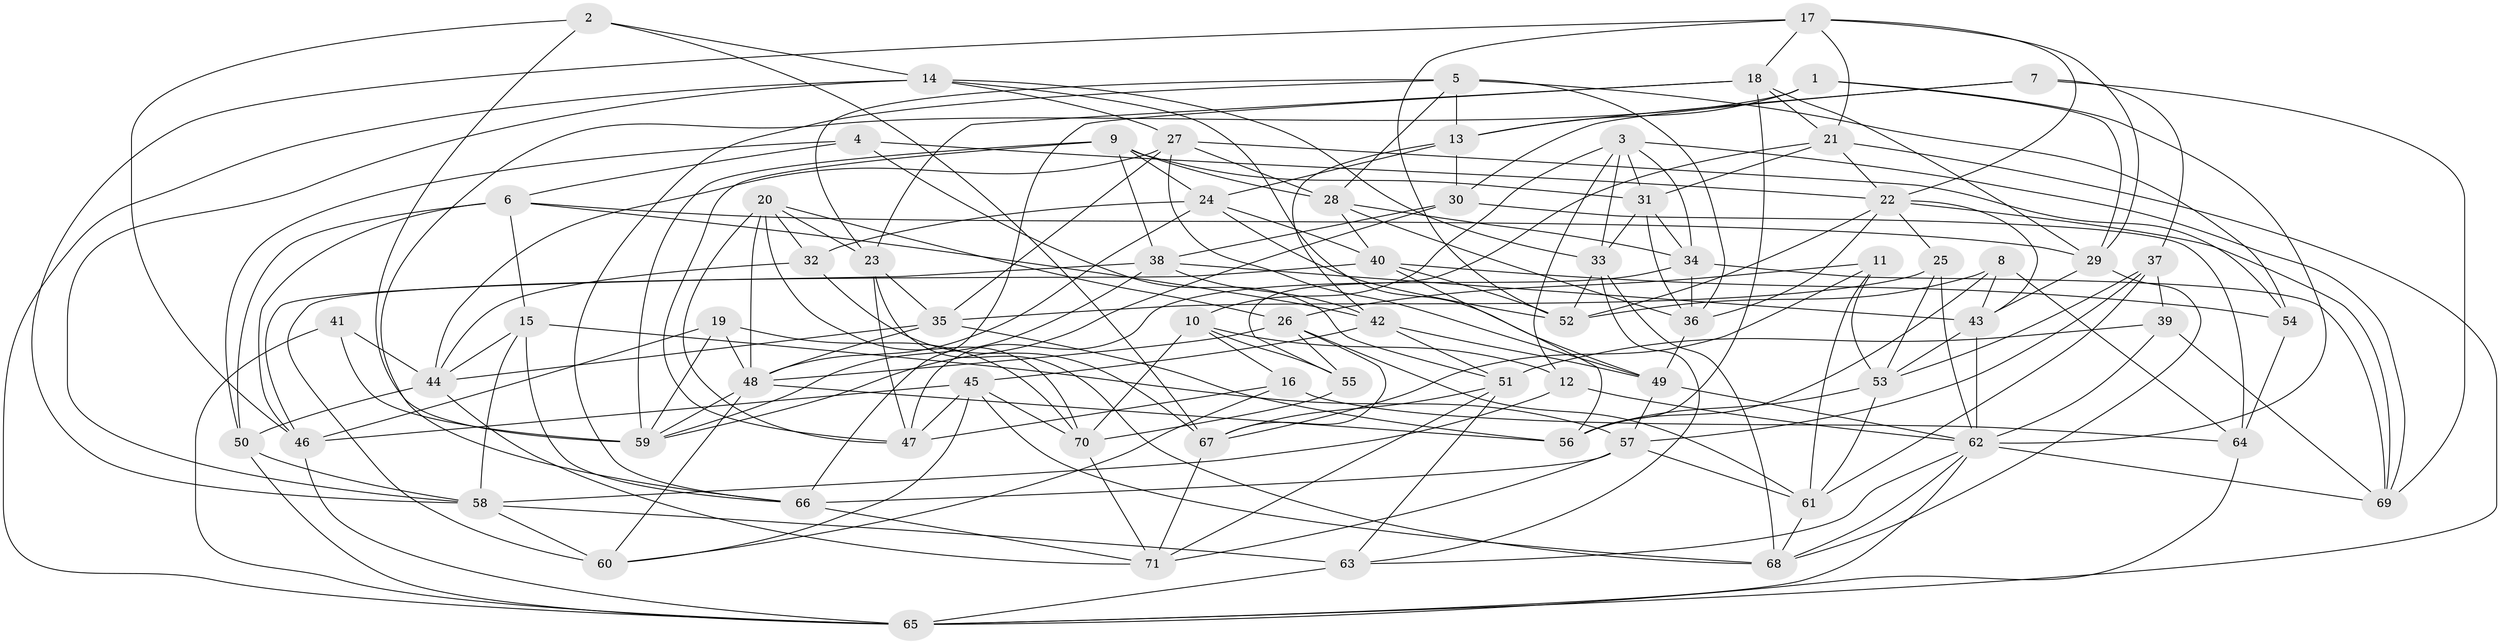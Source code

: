 // original degree distribution, {4: 1.0}
// Generated by graph-tools (version 1.1) at 2025/03/03/09/25 03:03:03]
// undirected, 71 vertices, 200 edges
graph export_dot {
graph [start="1"]
  node [color=gray90,style=filled];
  1;
  2;
  3;
  4;
  5;
  6;
  7;
  8;
  9;
  10;
  11;
  12;
  13;
  14;
  15;
  16;
  17;
  18;
  19;
  20;
  21;
  22;
  23;
  24;
  25;
  26;
  27;
  28;
  29;
  30;
  31;
  32;
  33;
  34;
  35;
  36;
  37;
  38;
  39;
  40;
  41;
  42;
  43;
  44;
  45;
  46;
  47;
  48;
  49;
  50;
  51;
  52;
  53;
  54;
  55;
  56;
  57;
  58;
  59;
  60;
  61;
  62;
  63;
  64;
  65;
  66;
  67;
  68;
  69;
  70;
  71;
  1 -- 13 [weight=1.0];
  1 -- 29 [weight=1.0];
  1 -- 62 [weight=1.0];
  1 -- 66 [weight=1.0];
  2 -- 14 [weight=1.0];
  2 -- 46 [weight=1.0];
  2 -- 59 [weight=1.0];
  2 -- 67 [weight=1.0];
  3 -- 10 [weight=1.0];
  3 -- 12 [weight=1.0];
  3 -- 31 [weight=1.0];
  3 -- 33 [weight=1.0];
  3 -- 34 [weight=1.0];
  3 -- 69 [weight=1.0];
  4 -- 6 [weight=1.0];
  4 -- 22 [weight=1.0];
  4 -- 50 [weight=1.0];
  4 -- 51 [weight=1.0];
  5 -- 13 [weight=1.0];
  5 -- 23 [weight=1.0];
  5 -- 28 [weight=1.0];
  5 -- 36 [weight=1.0];
  5 -- 54 [weight=1.0];
  5 -- 66 [weight=1.0];
  6 -- 15 [weight=1.0];
  6 -- 29 [weight=1.0];
  6 -- 42 [weight=1.0];
  6 -- 46 [weight=1.0];
  6 -- 50 [weight=1.0];
  7 -- 13 [weight=1.0];
  7 -- 30 [weight=2.0];
  7 -- 37 [weight=2.0];
  7 -- 69 [weight=1.0];
  8 -- 43 [weight=1.0];
  8 -- 52 [weight=1.0];
  8 -- 56 [weight=1.0];
  8 -- 64 [weight=1.0];
  9 -- 24 [weight=1.0];
  9 -- 28 [weight=1.0];
  9 -- 31 [weight=1.0];
  9 -- 38 [weight=1.0];
  9 -- 47 [weight=1.0];
  9 -- 59 [weight=1.0];
  10 -- 12 [weight=1.0];
  10 -- 16 [weight=2.0];
  10 -- 55 [weight=1.0];
  10 -- 70 [weight=1.0];
  11 -- 26 [weight=1.0];
  11 -- 53 [weight=1.0];
  11 -- 61 [weight=1.0];
  11 -- 67 [weight=1.0];
  12 -- 58 [weight=1.0];
  12 -- 62 [weight=1.0];
  13 -- 24 [weight=1.0];
  13 -- 30 [weight=1.0];
  13 -- 42 [weight=1.0];
  14 -- 27 [weight=1.0];
  14 -- 33 [weight=1.0];
  14 -- 49 [weight=1.0];
  14 -- 58 [weight=1.0];
  14 -- 65 [weight=1.0];
  15 -- 44 [weight=1.0];
  15 -- 57 [weight=1.0];
  15 -- 58 [weight=2.0];
  15 -- 66 [weight=1.0];
  16 -- 47 [weight=1.0];
  16 -- 60 [weight=1.0];
  16 -- 64 [weight=2.0];
  17 -- 18 [weight=1.0];
  17 -- 21 [weight=1.0];
  17 -- 22 [weight=1.0];
  17 -- 29 [weight=1.0];
  17 -- 52 [weight=1.0];
  17 -- 58 [weight=1.0];
  18 -- 21 [weight=1.0];
  18 -- 23 [weight=1.0];
  18 -- 29 [weight=1.0];
  18 -- 56 [weight=1.0];
  18 -- 66 [weight=1.0];
  19 -- 46 [weight=1.0];
  19 -- 48 [weight=1.0];
  19 -- 59 [weight=1.0];
  19 -- 70 [weight=1.0];
  20 -- 23 [weight=1.0];
  20 -- 26 [weight=1.0];
  20 -- 32 [weight=1.0];
  20 -- 47 [weight=1.0];
  20 -- 48 [weight=1.0];
  20 -- 70 [weight=1.0];
  21 -- 22 [weight=1.0];
  21 -- 31 [weight=1.0];
  21 -- 55 [weight=1.0];
  21 -- 65 [weight=1.0];
  22 -- 25 [weight=1.0];
  22 -- 36 [weight=1.0];
  22 -- 43 [weight=1.0];
  22 -- 52 [weight=1.0];
  22 -- 69 [weight=1.0];
  23 -- 35 [weight=1.0];
  23 -- 47 [weight=1.0];
  23 -- 68 [weight=1.0];
  24 -- 32 [weight=1.0];
  24 -- 40 [weight=1.0];
  24 -- 48 [weight=1.0];
  24 -- 52 [weight=1.0];
  25 -- 35 [weight=1.0];
  25 -- 53 [weight=1.0];
  25 -- 62 [weight=1.0];
  26 -- 48 [weight=1.0];
  26 -- 55 [weight=1.0];
  26 -- 61 [weight=1.0];
  26 -- 67 [weight=1.0];
  27 -- 28 [weight=1.0];
  27 -- 35 [weight=1.0];
  27 -- 44 [weight=1.0];
  27 -- 49 [weight=1.0];
  27 -- 54 [weight=1.0];
  28 -- 34 [weight=1.0];
  28 -- 36 [weight=1.0];
  28 -- 40 [weight=1.0];
  29 -- 43 [weight=1.0];
  29 -- 68 [weight=1.0];
  30 -- 38 [weight=1.0];
  30 -- 59 [weight=1.0];
  30 -- 64 [weight=1.0];
  31 -- 33 [weight=1.0];
  31 -- 34 [weight=1.0];
  31 -- 36 [weight=1.0];
  32 -- 44 [weight=1.0];
  32 -- 67 [weight=1.0];
  33 -- 52 [weight=1.0];
  33 -- 63 [weight=1.0];
  33 -- 68 [weight=1.0];
  34 -- 36 [weight=1.0];
  34 -- 47 [weight=1.0];
  34 -- 69 [weight=1.0];
  35 -- 44 [weight=1.0];
  35 -- 48 [weight=1.0];
  35 -- 56 [weight=1.0];
  36 -- 49 [weight=1.0];
  37 -- 39 [weight=1.0];
  37 -- 53 [weight=1.0];
  37 -- 57 [weight=1.0];
  37 -- 61 [weight=1.0];
  38 -- 42 [weight=1.0];
  38 -- 43 [weight=1.0];
  38 -- 46 [weight=1.0];
  38 -- 59 [weight=1.0];
  39 -- 51 [weight=1.0];
  39 -- 62 [weight=1.0];
  39 -- 69 [weight=1.0];
  40 -- 52 [weight=1.0];
  40 -- 54 [weight=1.0];
  40 -- 56 [weight=1.0];
  40 -- 60 [weight=1.0];
  41 -- 44 [weight=1.0];
  41 -- 59 [weight=2.0];
  41 -- 65 [weight=1.0];
  42 -- 45 [weight=1.0];
  42 -- 49 [weight=1.0];
  42 -- 51 [weight=1.0];
  43 -- 53 [weight=1.0];
  43 -- 62 [weight=1.0];
  44 -- 50 [weight=2.0];
  44 -- 71 [weight=1.0];
  45 -- 46 [weight=1.0];
  45 -- 47 [weight=1.0];
  45 -- 60 [weight=1.0];
  45 -- 68 [weight=1.0];
  45 -- 70 [weight=1.0];
  46 -- 65 [weight=1.0];
  48 -- 56 [weight=1.0];
  48 -- 59 [weight=1.0];
  48 -- 60 [weight=1.0];
  49 -- 57 [weight=1.0];
  49 -- 62 [weight=1.0];
  50 -- 58 [weight=1.0];
  50 -- 65 [weight=1.0];
  51 -- 63 [weight=1.0];
  51 -- 67 [weight=1.0];
  51 -- 71 [weight=1.0];
  53 -- 56 [weight=1.0];
  53 -- 61 [weight=1.0];
  54 -- 64 [weight=1.0];
  55 -- 70 [weight=1.0];
  57 -- 61 [weight=1.0];
  57 -- 66 [weight=1.0];
  57 -- 71 [weight=1.0];
  58 -- 60 [weight=2.0];
  58 -- 63 [weight=2.0];
  61 -- 68 [weight=1.0];
  62 -- 63 [weight=1.0];
  62 -- 65 [weight=1.0];
  62 -- 68 [weight=1.0];
  62 -- 69 [weight=1.0];
  63 -- 65 [weight=1.0];
  64 -- 65 [weight=1.0];
  66 -- 71 [weight=1.0];
  67 -- 71 [weight=1.0];
  70 -- 71 [weight=1.0];
}
